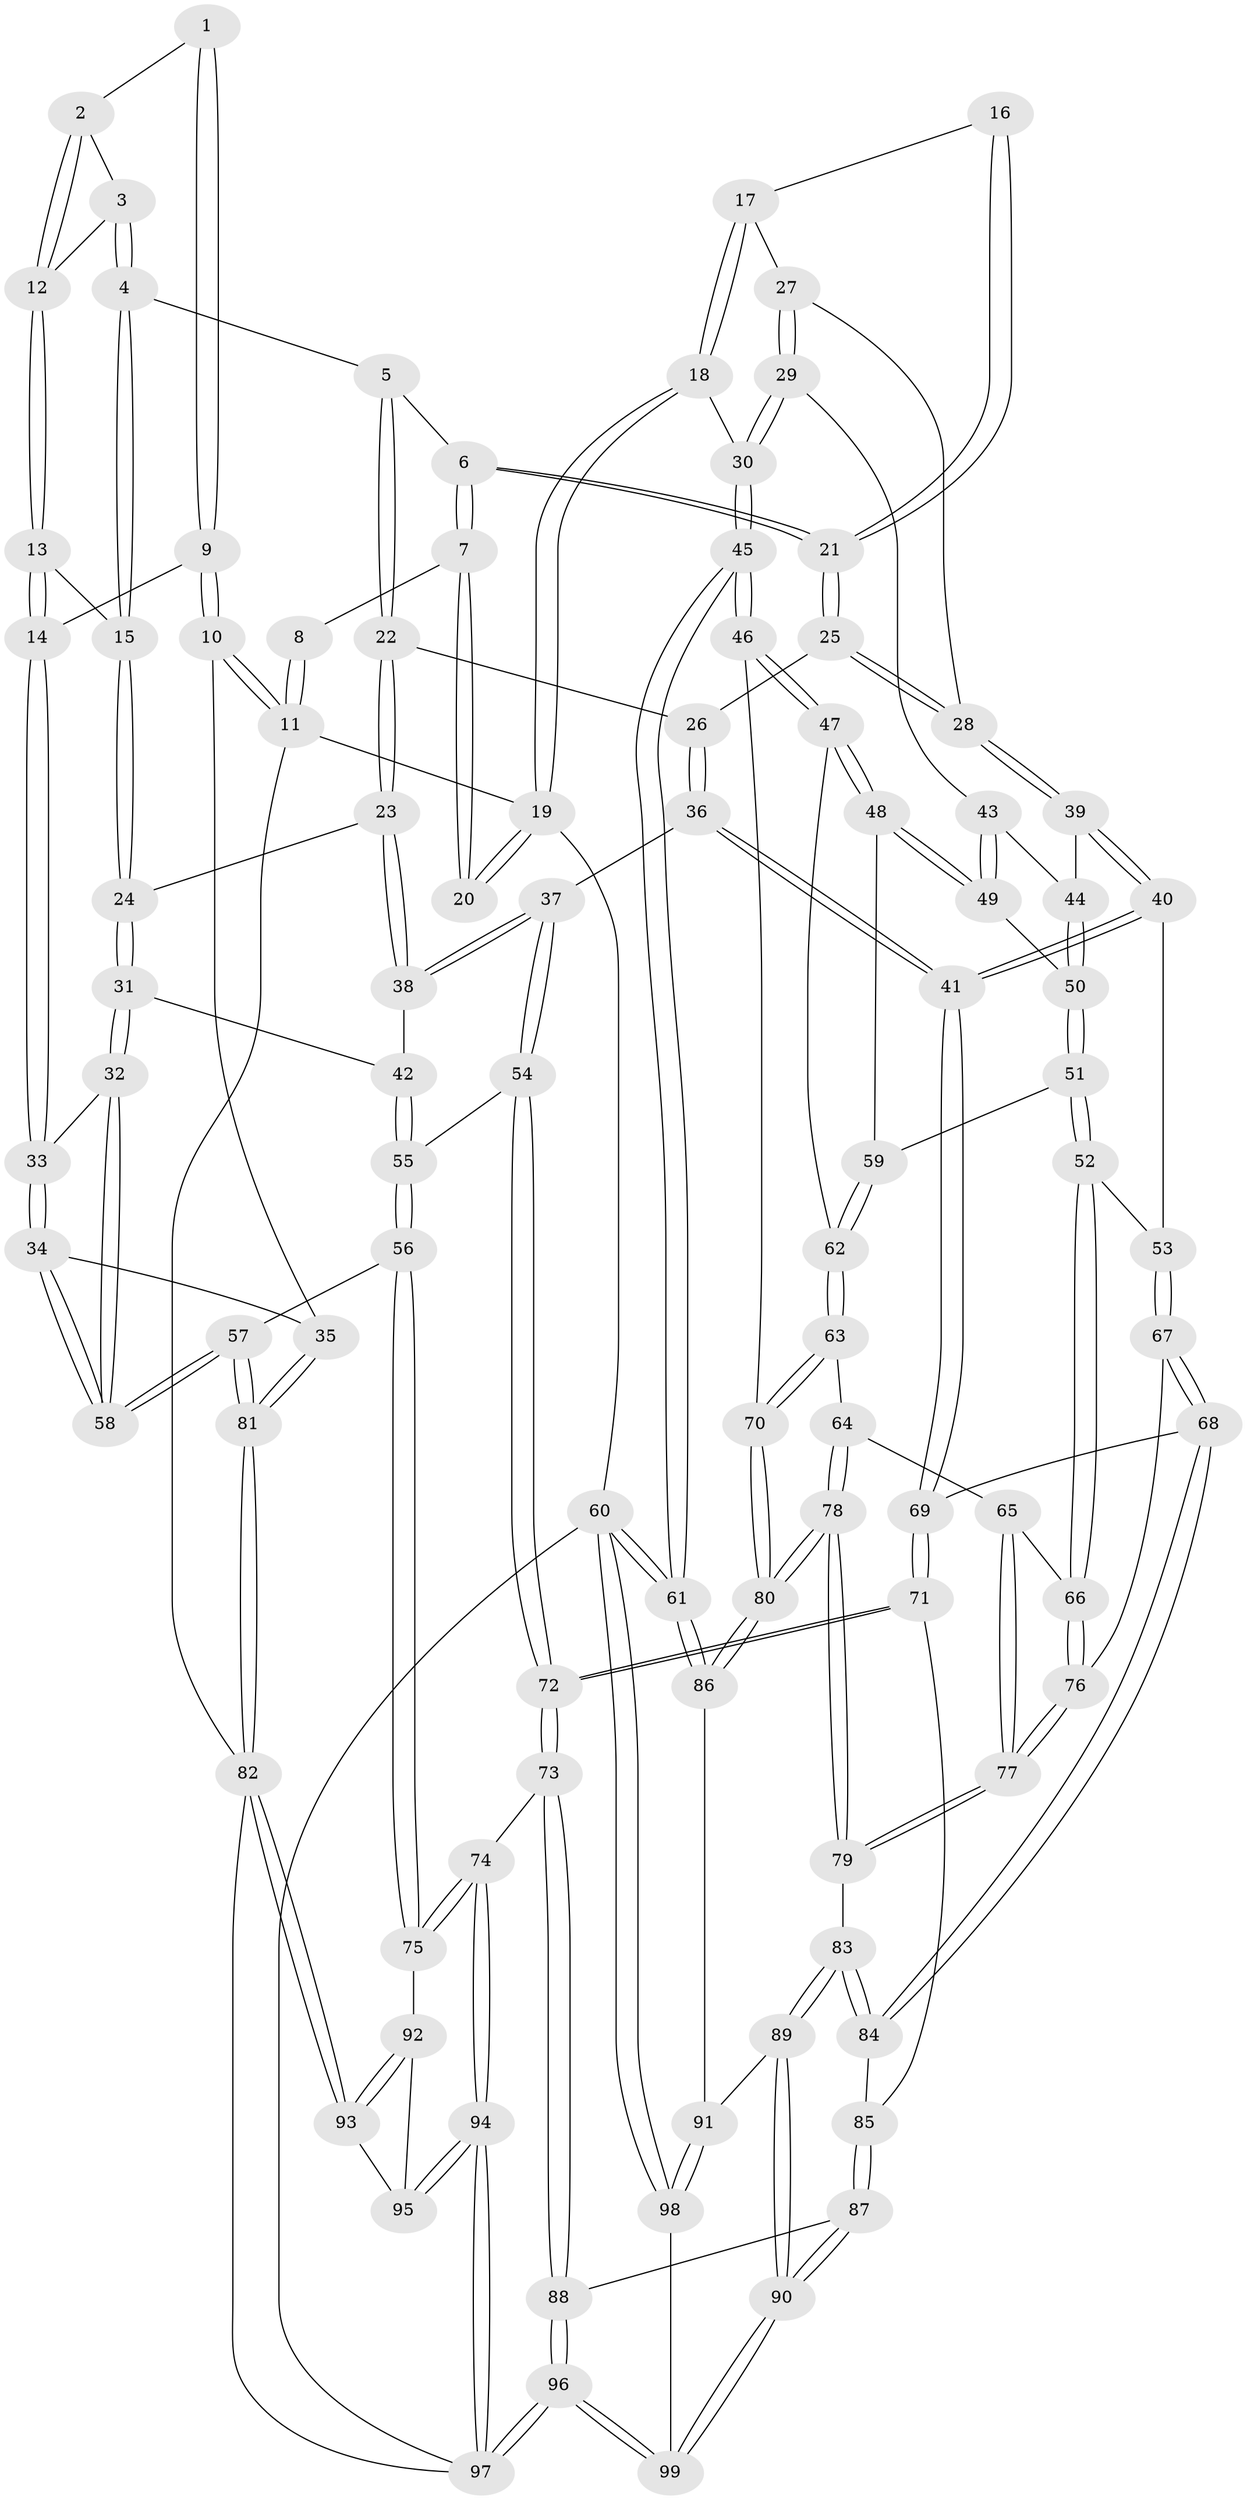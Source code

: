 // coarse degree distribution, {2: 0.06666666666666667, 4: 0.5333333333333333, 3: 0.4}
// Generated by graph-tools (version 1.1) at 2025/38/03/04/25 23:38:26]
// undirected, 99 vertices, 244 edges
graph export_dot {
  node [color=gray90,style=filled];
  1 [pos="+0.18976566457174354+0.009666911947506887"];
  2 [pos="+0.19125623065577851+0.011556979736567436"];
  3 [pos="+0.28765574770189983+0.02591349820552125"];
  4 [pos="+0.4459384350031217+0"];
  5 [pos="+0.4603622270014698+0"];
  6 [pos="+0.5348323809356484+0"];
  7 [pos="+0.5364041001348355+0"];
  8 [pos="+0.13955206113308122+0"];
  9 [pos="+0.06359562847358158+0.11963816387580675"];
  10 [pos="+0+0"];
  11 [pos="+0+0"];
  12 [pos="+0.22260224295940031+0.0828013450858901"];
  13 [pos="+0.2340845805789547+0.19209935199116582"];
  14 [pos="+0.19018089531549054+0.20449665519744897"];
  15 [pos="+0.23886988609587181+0.1926382220176456"];
  16 [pos="+0.8542100588563978+0.06623229986876186"];
  17 [pos="+0.8720840501132728+0.08821142186382828"];
  18 [pos="+1+0"];
  19 [pos="+1+0"];
  20 [pos="+0.7389412700291788+0"];
  21 [pos="+0.6534053385756078+0.12805068574817902"];
  22 [pos="+0.4406743721224778+0.24341399652110599"];
  23 [pos="+0.39426809585128186+0.2662997561986648"];
  24 [pos="+0.307033263632386+0.24271057307432076"];
  25 [pos="+0.6711512797795715+0.21974983685762917"];
  26 [pos="+0.5207117550927932+0.26778575107020003"];
  27 [pos="+0.8812075154187414+0.16314632271598087"];
  28 [pos="+0.6833204007624178+0.23045637428686408"];
  29 [pos="+0.9866582844894586+0.24323025198677314"];
  30 [pos="+1+0.20487961423067444"];
  31 [pos="+0.2544363273751068+0.4243542879011827"];
  32 [pos="+0.23236671754795749+0.43108497428263826"];
  33 [pos="+0.14168802488179202+0.3003761721946426"];
  34 [pos="+0+0.41692029285885585"];
  35 [pos="+0+0.41234975245982664"];
  36 [pos="+0.5309884669301629+0.4827875992154687"];
  37 [pos="+0.4498563681728777+0.48997113549768323"];
  38 [pos="+0.39271052208400425+0.3185444446114412"];
  39 [pos="+0.717544656078897+0.32660765418965976"];
  40 [pos="+0.6518111792024469+0.47006154521884963"];
  41 [pos="+0.5594642976877209+0.4923808289169648"];
  42 [pos="+0.27376131714236496+0.42656447603273123"];
  43 [pos="+0.9311958608525538+0.3086978077425813"];
  44 [pos="+0.7574790555437846+0.33673151656558015"];
  45 [pos="+1+0.5187911754941741"];
  46 [pos="+1+0.5140431148613458"];
  47 [pos="+0.9712258708442405+0.5054302726980656"];
  48 [pos="+0.9489478166503315+0.47902027474321707"];
  49 [pos="+0.9240261543823397+0.44061170059459637"];
  50 [pos="+0.8412657147227751+0.43665216882162233"];
  51 [pos="+0.7897920387400659+0.508906991875943"];
  52 [pos="+0.740766712335072+0.5377990087218557"];
  53 [pos="+0.6862191098937448+0.49972445191702586"];
  54 [pos="+0.44553969547824285+0.492533424541209"];
  55 [pos="+0.4223144307310023+0.4968153569773555"];
  56 [pos="+0.22274495145910808+0.6788756925446778"];
  57 [pos="+0.18124963961449028+0.6339072901947261"];
  58 [pos="+0.14873757306267774+0.5601850326436397"];
  59 [pos="+0.8065499171086327+0.5105072341270969"];
  60 [pos="+1+1"];
  61 [pos="+1+1"];
  62 [pos="+0.9214966538473115+0.5508031676604526"];
  63 [pos="+0.8948616877895578+0.5879513697985584"];
  64 [pos="+0.8641711721915153+0.5947462452465484"];
  65 [pos="+0.8343749018928242+0.5925338819934577"];
  66 [pos="+0.7411890880202288+0.5388069378287558"];
  67 [pos="+0.6400248865156636+0.6795868480138663"];
  68 [pos="+0.6383302255992913+0.6804150847751352"];
  69 [pos="+0.5718063825648317+0.6680779183302608"];
  70 [pos="+0.9409889781026952+0.7073273099369707"];
  71 [pos="+0.5673236137889686+0.6726003487098136"];
  72 [pos="+0.4412265262020614+0.7760145503586784"];
  73 [pos="+0.4311003522796511+0.7911092522529426"];
  74 [pos="+0.2640054843692155+0.7527681372696543"];
  75 [pos="+0.24059102486583966+0.7300440578931376"];
  76 [pos="+0.7292530924200191+0.6536886396648695"];
  77 [pos="+0.7875840529807813+0.7178819111673368"];
  78 [pos="+0.8378404120960794+0.7502097512961046"];
  79 [pos="+0.7948614696297502+0.7319448985115418"];
  80 [pos="+0.9581478946213031+0.8250662187364414"];
  81 [pos="+0+0.8067450885407658"];
  82 [pos="+0+0.8442462393841691"];
  83 [pos="+0.7265430434135223+0.773652299866787"];
  84 [pos="+0.6647900458912678+0.7479476905234768"];
  85 [pos="+0.6293430201896298+0.7861135793731048"];
  86 [pos="+0.970842866836233+0.8402489436720407"];
  87 [pos="+0.5691550195893063+0.8965647409124825"];
  88 [pos="+0.4589388709859642+0.8359247173574897"];
  89 [pos="+0.6952399216205339+0.8698007067811354"];
  90 [pos="+0.5820599142098396+0.9088719008599829"];
  91 [pos="+0.8014273482338147+0.9063447678197053"];
  92 [pos="+0.23455242139679439+0.7334916541119422"];
  93 [pos="+0+0.8485785286669143"];
  94 [pos="+0.19889815090566804+1"];
  95 [pos="+0.04613607521498472+0.8995646649790969"];
  96 [pos="+0.24756748333987383+1"];
  97 [pos="+0.2445205328927871+1"];
  98 [pos="+0.6666821319287399+1"];
  99 [pos="+0.6470955879847086+1"];
  1 -- 2;
  1 -- 9;
  1 -- 9;
  2 -- 3;
  2 -- 12;
  2 -- 12;
  3 -- 4;
  3 -- 4;
  3 -- 12;
  4 -- 5;
  4 -- 15;
  4 -- 15;
  5 -- 6;
  5 -- 22;
  5 -- 22;
  6 -- 7;
  6 -- 7;
  6 -- 21;
  6 -- 21;
  7 -- 8;
  7 -- 20;
  7 -- 20;
  8 -- 11;
  8 -- 11;
  9 -- 10;
  9 -- 10;
  9 -- 14;
  10 -- 11;
  10 -- 11;
  10 -- 35;
  11 -- 19;
  11 -- 82;
  12 -- 13;
  12 -- 13;
  13 -- 14;
  13 -- 14;
  13 -- 15;
  14 -- 33;
  14 -- 33;
  15 -- 24;
  15 -- 24;
  16 -- 17;
  16 -- 21;
  16 -- 21;
  17 -- 18;
  17 -- 18;
  17 -- 27;
  18 -- 19;
  18 -- 19;
  18 -- 30;
  19 -- 20;
  19 -- 20;
  19 -- 60;
  21 -- 25;
  21 -- 25;
  22 -- 23;
  22 -- 23;
  22 -- 26;
  23 -- 24;
  23 -- 38;
  23 -- 38;
  24 -- 31;
  24 -- 31;
  25 -- 26;
  25 -- 28;
  25 -- 28;
  26 -- 36;
  26 -- 36;
  27 -- 28;
  27 -- 29;
  27 -- 29;
  28 -- 39;
  28 -- 39;
  29 -- 30;
  29 -- 30;
  29 -- 43;
  30 -- 45;
  30 -- 45;
  31 -- 32;
  31 -- 32;
  31 -- 42;
  32 -- 33;
  32 -- 58;
  32 -- 58;
  33 -- 34;
  33 -- 34;
  34 -- 35;
  34 -- 58;
  34 -- 58;
  35 -- 81;
  35 -- 81;
  36 -- 37;
  36 -- 41;
  36 -- 41;
  37 -- 38;
  37 -- 38;
  37 -- 54;
  37 -- 54;
  38 -- 42;
  39 -- 40;
  39 -- 40;
  39 -- 44;
  40 -- 41;
  40 -- 41;
  40 -- 53;
  41 -- 69;
  41 -- 69;
  42 -- 55;
  42 -- 55;
  43 -- 44;
  43 -- 49;
  43 -- 49;
  44 -- 50;
  44 -- 50;
  45 -- 46;
  45 -- 46;
  45 -- 61;
  45 -- 61;
  46 -- 47;
  46 -- 47;
  46 -- 70;
  47 -- 48;
  47 -- 48;
  47 -- 62;
  48 -- 49;
  48 -- 49;
  48 -- 59;
  49 -- 50;
  50 -- 51;
  50 -- 51;
  51 -- 52;
  51 -- 52;
  51 -- 59;
  52 -- 53;
  52 -- 66;
  52 -- 66;
  53 -- 67;
  53 -- 67;
  54 -- 55;
  54 -- 72;
  54 -- 72;
  55 -- 56;
  55 -- 56;
  56 -- 57;
  56 -- 75;
  56 -- 75;
  57 -- 58;
  57 -- 58;
  57 -- 81;
  57 -- 81;
  59 -- 62;
  59 -- 62;
  60 -- 61;
  60 -- 61;
  60 -- 98;
  60 -- 98;
  60 -- 97;
  61 -- 86;
  61 -- 86;
  62 -- 63;
  62 -- 63;
  63 -- 64;
  63 -- 70;
  63 -- 70;
  64 -- 65;
  64 -- 78;
  64 -- 78;
  65 -- 66;
  65 -- 77;
  65 -- 77;
  66 -- 76;
  66 -- 76;
  67 -- 68;
  67 -- 68;
  67 -- 76;
  68 -- 69;
  68 -- 84;
  68 -- 84;
  69 -- 71;
  69 -- 71;
  70 -- 80;
  70 -- 80;
  71 -- 72;
  71 -- 72;
  71 -- 85;
  72 -- 73;
  72 -- 73;
  73 -- 74;
  73 -- 88;
  73 -- 88;
  74 -- 75;
  74 -- 75;
  74 -- 94;
  74 -- 94;
  75 -- 92;
  76 -- 77;
  76 -- 77;
  77 -- 79;
  77 -- 79;
  78 -- 79;
  78 -- 79;
  78 -- 80;
  78 -- 80;
  79 -- 83;
  80 -- 86;
  80 -- 86;
  81 -- 82;
  81 -- 82;
  82 -- 93;
  82 -- 93;
  82 -- 97;
  83 -- 84;
  83 -- 84;
  83 -- 89;
  83 -- 89;
  84 -- 85;
  85 -- 87;
  85 -- 87;
  86 -- 91;
  87 -- 88;
  87 -- 90;
  87 -- 90;
  88 -- 96;
  88 -- 96;
  89 -- 90;
  89 -- 90;
  89 -- 91;
  90 -- 99;
  90 -- 99;
  91 -- 98;
  91 -- 98;
  92 -- 93;
  92 -- 93;
  92 -- 95;
  93 -- 95;
  94 -- 95;
  94 -- 95;
  94 -- 97;
  94 -- 97;
  96 -- 97;
  96 -- 97;
  96 -- 99;
  96 -- 99;
  98 -- 99;
}
